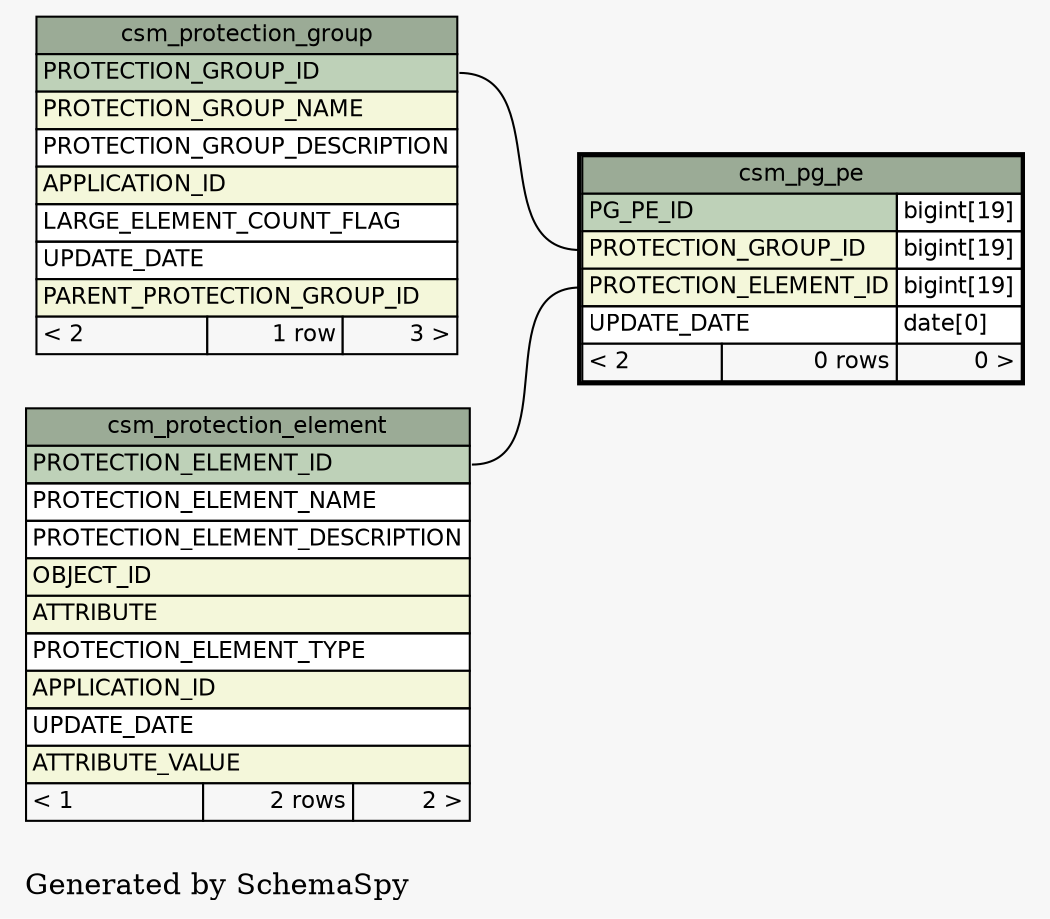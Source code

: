// dot 2.16.1 on Linux 2.6.25.6-27.fc8
digraph "oneDegreeRelationshipsGraph" {
  graph [
    rankdir="RL"
    bgcolor="#f7f7f7"
    label="\nGenerated by SchemaSpy"
    labeljust="l"
  ];
  node [
    fontname="Helvetica"
    fontsize="11"
    shape="plaintext"
  ];
  edge [
    arrowsize="0.8"
  ];
  "csm_pg_pe":"PROTECTION_ELEMENT_ID":w -> "csm_protection_element":"PROTECTION_ELEMENT_ID":e [arrowtail=crowtee arrowhead=none];
  "csm_pg_pe":"PROTECTION_GROUP_ID":w -> "csm_protection_group":"PROTECTION_GROUP_ID":e [arrowtail=crowtee arrowhead=none];
  "csm_pg_pe" [
    label=<
    <TABLE BORDER="2" CELLBORDER="1" CELLSPACING="0" BGCOLOR="#ffffff">
      <TR><TD PORT="csm_pg_pe.heading" COLSPAN="3" BGCOLOR="#9bab96" ALIGN="CENTER">csm_pg_pe</TD></TR>
      <TR><TD PORT="PG_PE_ID" COLSPAN="2" BGCOLOR="#bed1b8" ALIGN="LEFT">PG_PE_ID</TD><TD PORT="PG_PE_ID.type" ALIGN="LEFT">bigint[19]</TD></TR>
      <TR><TD PORT="PROTECTION_GROUP_ID" COLSPAN="2" BGCOLOR="#f4f7da" ALIGN="LEFT">PROTECTION_GROUP_ID</TD><TD PORT="PROTECTION_GROUP_ID.type" ALIGN="LEFT">bigint[19]</TD></TR>
      <TR><TD PORT="PROTECTION_ELEMENT_ID" COLSPAN="2" BGCOLOR="#f4f7da" ALIGN="LEFT">PROTECTION_ELEMENT_ID</TD><TD PORT="PROTECTION_ELEMENT_ID.type" ALIGN="LEFT">bigint[19]</TD></TR>
      <TR><TD PORT="UPDATE_DATE" COLSPAN="2" ALIGN="LEFT">UPDATE_DATE</TD><TD PORT="UPDATE_DATE.type" ALIGN="LEFT">date[0]</TD></TR>
      <TR><TD ALIGN="LEFT" BGCOLOR="#f7f7f7">&lt; 2</TD><TD ALIGN="RIGHT" BGCOLOR="#f7f7f7">0 rows</TD><TD ALIGN="RIGHT" BGCOLOR="#f7f7f7">0 &gt;</TD></TR>
    </TABLE>>
    URL="csm_pg_pe.html#"
    tooltip="csm_pg_pe"
  ];
  "csm_protection_element" [
    label=<
    <TABLE BORDER="0" CELLBORDER="1" CELLSPACING="0" BGCOLOR="#ffffff">
      <TR><TD PORT="csm_protection_element.heading" COLSPAN="3" BGCOLOR="#9bab96" ALIGN="CENTER">csm_protection_element</TD></TR>
      <TR><TD PORT="PROTECTION_ELEMENT_ID" COLSPAN="3" BGCOLOR="#bed1b8" ALIGN="LEFT">PROTECTION_ELEMENT_ID</TD></TR>
      <TR><TD PORT="PROTECTION_ELEMENT_NAME" COLSPAN="3" ALIGN="LEFT">PROTECTION_ELEMENT_NAME</TD></TR>
      <TR><TD PORT="PROTECTION_ELEMENT_DESCRIPTION" COLSPAN="3" ALIGN="LEFT">PROTECTION_ELEMENT_DESCRIPTION</TD></TR>
      <TR><TD PORT="OBJECT_ID" COLSPAN="3" BGCOLOR="#f4f7da" ALIGN="LEFT">OBJECT_ID</TD></TR>
      <TR><TD PORT="ATTRIBUTE" COLSPAN="3" BGCOLOR="#f4f7da" ALIGN="LEFT">ATTRIBUTE</TD></TR>
      <TR><TD PORT="PROTECTION_ELEMENT_TYPE" COLSPAN="3" ALIGN="LEFT">PROTECTION_ELEMENT_TYPE</TD></TR>
      <TR><TD PORT="APPLICATION_ID" COLSPAN="3" BGCOLOR="#f4f7da" ALIGN="LEFT">APPLICATION_ID</TD></TR>
      <TR><TD PORT="UPDATE_DATE" COLSPAN="3" ALIGN="LEFT">UPDATE_DATE</TD></TR>
      <TR><TD PORT="ATTRIBUTE_VALUE" COLSPAN="3" BGCOLOR="#f4f7da" ALIGN="LEFT">ATTRIBUTE_VALUE</TD></TR>
      <TR><TD ALIGN="LEFT" BGCOLOR="#f7f7f7">&lt; 1</TD><TD ALIGN="RIGHT" BGCOLOR="#f7f7f7">2 rows</TD><TD ALIGN="RIGHT" BGCOLOR="#f7f7f7">2 &gt;</TD></TR>
    </TABLE>>
    URL="csm_protection_element.html#graph"
    tooltip="csm_protection_element"
  ];
  "csm_protection_group" [
    label=<
    <TABLE BORDER="0" CELLBORDER="1" CELLSPACING="0" BGCOLOR="#ffffff">
      <TR><TD PORT="csm_protection_group.heading" COLSPAN="3" BGCOLOR="#9bab96" ALIGN="CENTER">csm_protection_group</TD></TR>
      <TR><TD PORT="PROTECTION_GROUP_ID" COLSPAN="3" BGCOLOR="#bed1b8" ALIGN="LEFT">PROTECTION_GROUP_ID</TD></TR>
      <TR><TD PORT="PROTECTION_GROUP_NAME" COLSPAN="3" BGCOLOR="#f4f7da" ALIGN="LEFT">PROTECTION_GROUP_NAME</TD></TR>
      <TR><TD PORT="PROTECTION_GROUP_DESCRIPTION" COLSPAN="3" ALIGN="LEFT">PROTECTION_GROUP_DESCRIPTION</TD></TR>
      <TR><TD PORT="APPLICATION_ID" COLSPAN="3" BGCOLOR="#f4f7da" ALIGN="LEFT">APPLICATION_ID</TD></TR>
      <TR><TD PORT="LARGE_ELEMENT_COUNT_FLAG" COLSPAN="3" ALIGN="LEFT">LARGE_ELEMENT_COUNT_FLAG</TD></TR>
      <TR><TD PORT="UPDATE_DATE" COLSPAN="3" ALIGN="LEFT">UPDATE_DATE</TD></TR>
      <TR><TD PORT="PARENT_PROTECTION_GROUP_ID" COLSPAN="3" BGCOLOR="#f4f7da" ALIGN="LEFT">PARENT_PROTECTION_GROUP_ID</TD></TR>
      <TR><TD ALIGN="LEFT" BGCOLOR="#f7f7f7">&lt; 2</TD><TD ALIGN="RIGHT" BGCOLOR="#f7f7f7">1 row</TD><TD ALIGN="RIGHT" BGCOLOR="#f7f7f7">3 &gt;</TD></TR>
    </TABLE>>
    URL="csm_protection_group.html#graph"
    tooltip="csm_protection_group"
  ];
}

